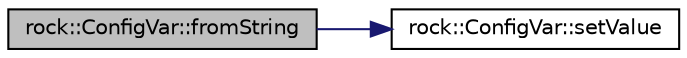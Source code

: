digraph "rock::ConfigVar::fromString"
{
 // LATEX_PDF_SIZE
  edge [fontname="Helvetica",fontsize="10",labelfontname="Helvetica",labelfontsize="10"];
  node [fontname="Helvetica",fontsize="10",shape=record];
  rankdir="LR";
  Node1 [label="rock::ConfigVar::fromString",height=0.2,width=0.4,color="black", fillcolor="grey75", style="filled", fontcolor="black",tooltip="从YAML String 转成参数的值"];
  Node1 -> Node2 [color="midnightblue",fontsize="10",style="solid",fontname="Helvetica"];
  Node2 [label="rock::ConfigVar::setValue",height=0.2,width=0.4,color="black", fillcolor="white", style="filled",URL="$classrock_1_1ConfigVar.html#a0efde2e43919caa1d60b25022baf34d8",tooltip="设置当前参数的值"];
}
